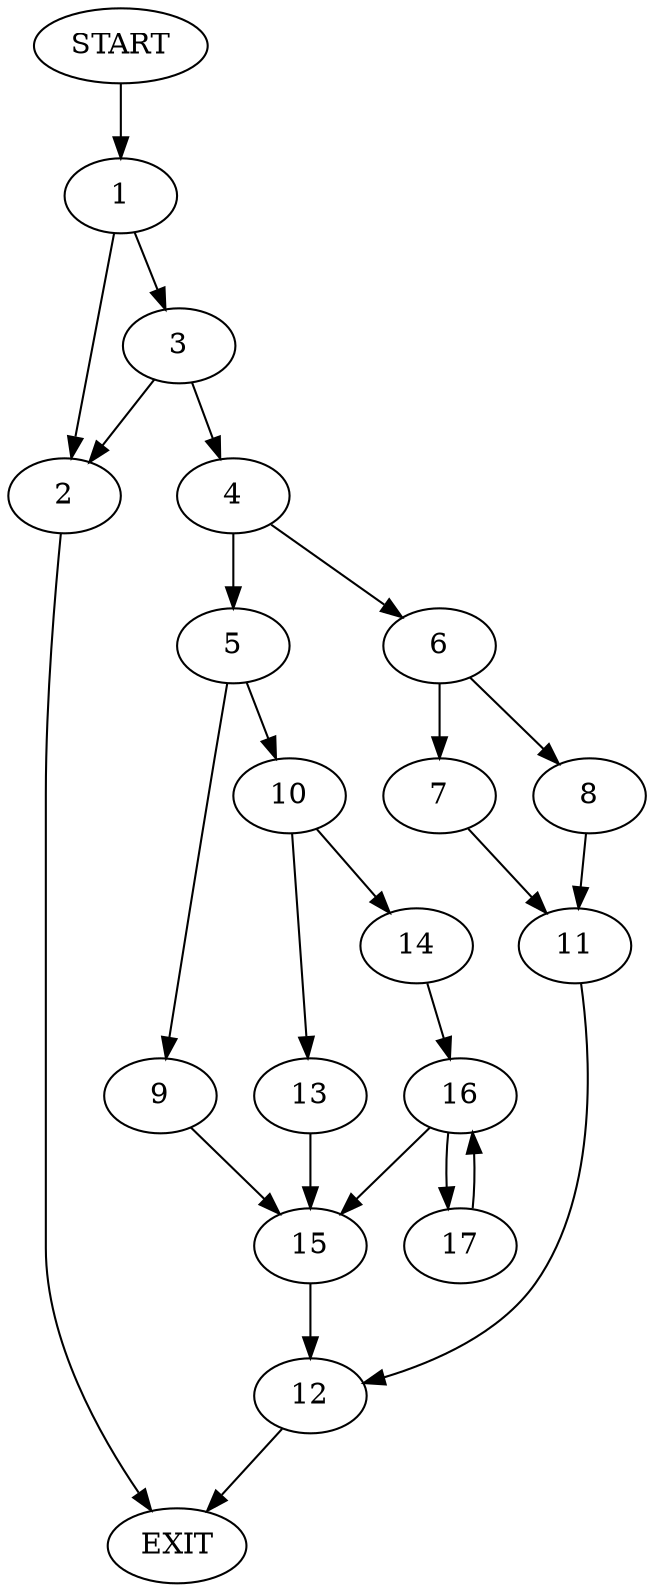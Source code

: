 digraph {
0 [label="START"]
18 [label="EXIT"]
0 -> 1
1 -> 2
1 -> 3
3 -> 2
3 -> 4
2 -> 18
4 -> 5
4 -> 6
6 -> 7
6 -> 8
5 -> 9
5 -> 10
7 -> 11
8 -> 11
11 -> 12
12 -> 18
10 -> 13
10 -> 14
9 -> 15
15 -> 12
13 -> 15
14 -> 16
16 -> 15
16 -> 17
17 -> 16
}
